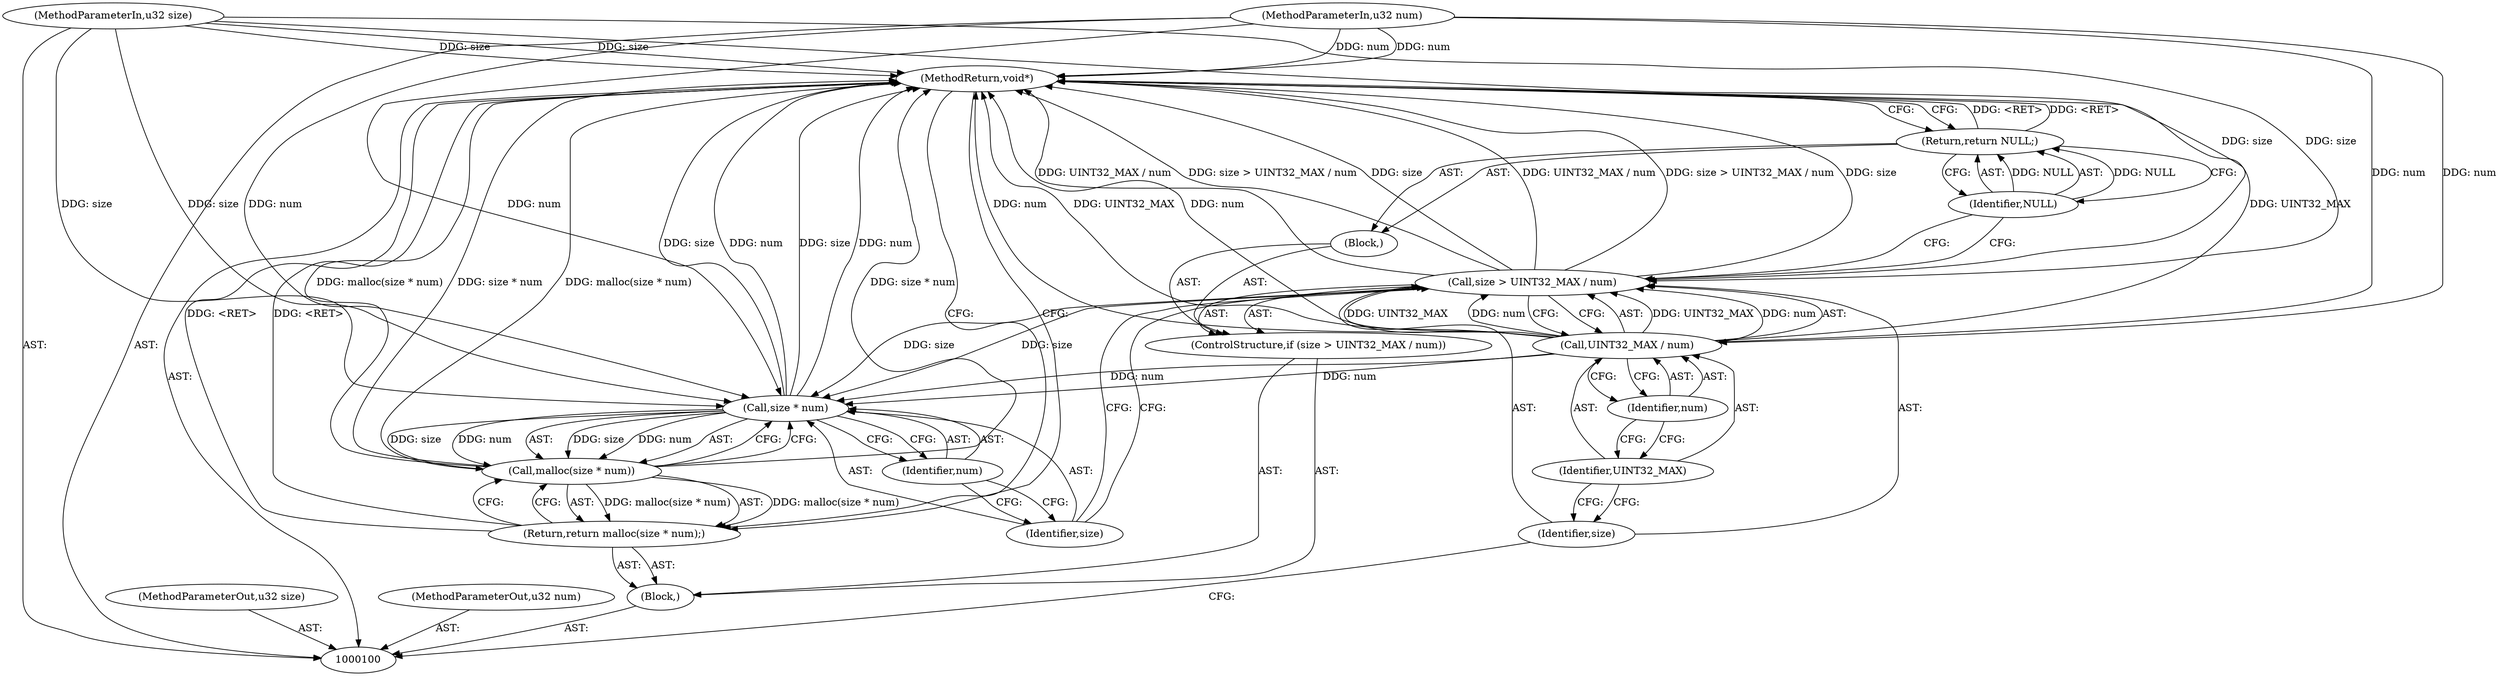 digraph "0_Android_2b6f22dc64d456471a1dc6df09d515771d1427c8_0" {
"1000118" [label="(MethodReturn,void*)"];
"1000101" [label="(MethodParameterIn,u32 size)"];
"1000143" [label="(MethodParameterOut,u32 size)"];
"1000102" [label="(MethodParameterIn,u32 num)"];
"1000144" [label="(MethodParameterOut,u32 num)"];
"1000103" [label="(Block,)"];
"1000107" [label="(Call,UINT32_MAX / num)"];
"1000108" [label="(Identifier,UINT32_MAX)"];
"1000109" [label="(Identifier,num)"];
"1000110" [label="(Block,)"];
"1000104" [label="(ControlStructure,if (size > UINT32_MAX / num))"];
"1000105" [label="(Call,size > UINT32_MAX / num)"];
"1000106" [label="(Identifier,size)"];
"1000112" [label="(Identifier,NULL)"];
"1000111" [label="(Return,return NULL;)"];
"1000114" [label="(Call,malloc(size * num))"];
"1000115" [label="(Call,size * num)"];
"1000116" [label="(Identifier,size)"];
"1000117" [label="(Identifier,num)"];
"1000113" [label="(Return,return malloc(size * num);)"];
"1000118" -> "1000100"  [label="AST: "];
"1000118" -> "1000111"  [label="CFG: "];
"1000118" -> "1000113"  [label="CFG: "];
"1000111" -> "1000118"  [label="DDG: <RET>"];
"1000115" -> "1000118"  [label="DDG: num"];
"1000115" -> "1000118"  [label="DDG: size"];
"1000107" -> "1000118"  [label="DDG: UINT32_MAX"];
"1000107" -> "1000118"  [label="DDG: num"];
"1000105" -> "1000118"  [label="DDG: UINT32_MAX / num"];
"1000105" -> "1000118"  [label="DDG: size > UINT32_MAX / num"];
"1000105" -> "1000118"  [label="DDG: size"];
"1000114" -> "1000118"  [label="DDG: malloc(size * num)"];
"1000114" -> "1000118"  [label="DDG: size * num"];
"1000102" -> "1000118"  [label="DDG: num"];
"1000101" -> "1000118"  [label="DDG: size"];
"1000113" -> "1000118"  [label="DDG: <RET>"];
"1000101" -> "1000100"  [label="AST: "];
"1000101" -> "1000118"  [label="DDG: size"];
"1000101" -> "1000105"  [label="DDG: size"];
"1000101" -> "1000115"  [label="DDG: size"];
"1000143" -> "1000100"  [label="AST: "];
"1000102" -> "1000100"  [label="AST: "];
"1000102" -> "1000118"  [label="DDG: num"];
"1000102" -> "1000107"  [label="DDG: num"];
"1000102" -> "1000115"  [label="DDG: num"];
"1000144" -> "1000100"  [label="AST: "];
"1000103" -> "1000100"  [label="AST: "];
"1000104" -> "1000103"  [label="AST: "];
"1000113" -> "1000103"  [label="AST: "];
"1000107" -> "1000105"  [label="AST: "];
"1000107" -> "1000109"  [label="CFG: "];
"1000108" -> "1000107"  [label="AST: "];
"1000109" -> "1000107"  [label="AST: "];
"1000105" -> "1000107"  [label="CFG: "];
"1000107" -> "1000118"  [label="DDG: UINT32_MAX"];
"1000107" -> "1000118"  [label="DDG: num"];
"1000107" -> "1000105"  [label="DDG: UINT32_MAX"];
"1000107" -> "1000105"  [label="DDG: num"];
"1000102" -> "1000107"  [label="DDG: num"];
"1000107" -> "1000115"  [label="DDG: num"];
"1000108" -> "1000107"  [label="AST: "];
"1000108" -> "1000106"  [label="CFG: "];
"1000109" -> "1000108"  [label="CFG: "];
"1000109" -> "1000107"  [label="AST: "];
"1000109" -> "1000108"  [label="CFG: "];
"1000107" -> "1000109"  [label="CFG: "];
"1000110" -> "1000104"  [label="AST: "];
"1000111" -> "1000110"  [label="AST: "];
"1000104" -> "1000103"  [label="AST: "];
"1000105" -> "1000104"  [label="AST: "];
"1000110" -> "1000104"  [label="AST: "];
"1000105" -> "1000104"  [label="AST: "];
"1000105" -> "1000107"  [label="CFG: "];
"1000106" -> "1000105"  [label="AST: "];
"1000107" -> "1000105"  [label="AST: "];
"1000112" -> "1000105"  [label="CFG: "];
"1000116" -> "1000105"  [label="CFG: "];
"1000105" -> "1000118"  [label="DDG: UINT32_MAX / num"];
"1000105" -> "1000118"  [label="DDG: size > UINT32_MAX / num"];
"1000105" -> "1000118"  [label="DDG: size"];
"1000101" -> "1000105"  [label="DDG: size"];
"1000107" -> "1000105"  [label="DDG: UINT32_MAX"];
"1000107" -> "1000105"  [label="DDG: num"];
"1000105" -> "1000115"  [label="DDG: size"];
"1000106" -> "1000105"  [label="AST: "];
"1000106" -> "1000100"  [label="CFG: "];
"1000108" -> "1000106"  [label="CFG: "];
"1000112" -> "1000111"  [label="AST: "];
"1000112" -> "1000105"  [label="CFG: "];
"1000111" -> "1000112"  [label="CFG: "];
"1000112" -> "1000111"  [label="DDG: NULL"];
"1000111" -> "1000110"  [label="AST: "];
"1000111" -> "1000112"  [label="CFG: "];
"1000112" -> "1000111"  [label="AST: "];
"1000118" -> "1000111"  [label="CFG: "];
"1000111" -> "1000118"  [label="DDG: <RET>"];
"1000112" -> "1000111"  [label="DDG: NULL"];
"1000114" -> "1000113"  [label="AST: "];
"1000114" -> "1000115"  [label="CFG: "];
"1000115" -> "1000114"  [label="AST: "];
"1000113" -> "1000114"  [label="CFG: "];
"1000114" -> "1000118"  [label="DDG: malloc(size * num)"];
"1000114" -> "1000118"  [label="DDG: size * num"];
"1000114" -> "1000113"  [label="DDG: malloc(size * num)"];
"1000115" -> "1000114"  [label="DDG: size"];
"1000115" -> "1000114"  [label="DDG: num"];
"1000115" -> "1000114"  [label="AST: "];
"1000115" -> "1000117"  [label="CFG: "];
"1000116" -> "1000115"  [label="AST: "];
"1000117" -> "1000115"  [label="AST: "];
"1000114" -> "1000115"  [label="CFG: "];
"1000115" -> "1000118"  [label="DDG: num"];
"1000115" -> "1000118"  [label="DDG: size"];
"1000115" -> "1000114"  [label="DDG: size"];
"1000115" -> "1000114"  [label="DDG: num"];
"1000105" -> "1000115"  [label="DDG: size"];
"1000101" -> "1000115"  [label="DDG: size"];
"1000107" -> "1000115"  [label="DDG: num"];
"1000102" -> "1000115"  [label="DDG: num"];
"1000116" -> "1000115"  [label="AST: "];
"1000116" -> "1000105"  [label="CFG: "];
"1000117" -> "1000116"  [label="CFG: "];
"1000117" -> "1000115"  [label="AST: "];
"1000117" -> "1000116"  [label="CFG: "];
"1000115" -> "1000117"  [label="CFG: "];
"1000113" -> "1000103"  [label="AST: "];
"1000113" -> "1000114"  [label="CFG: "];
"1000114" -> "1000113"  [label="AST: "];
"1000118" -> "1000113"  [label="CFG: "];
"1000113" -> "1000118"  [label="DDG: <RET>"];
"1000114" -> "1000113"  [label="DDG: malloc(size * num)"];
}
